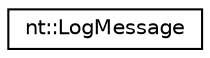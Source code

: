 digraph "Graphical Class Hierarchy"
{
  edge [fontname="Helvetica",fontsize="10",labelfontname="Helvetica",labelfontsize="10"];
  node [fontname="Helvetica",fontsize="10",shape=record];
  rankdir="LR";
  Node1 [label="nt::LogMessage",height=0.2,width=0.4,color="black", fillcolor="white", style="filled",URL="$classnt_1_1LogMessage.html",tooltip="NetworkTables log message. "];
}
